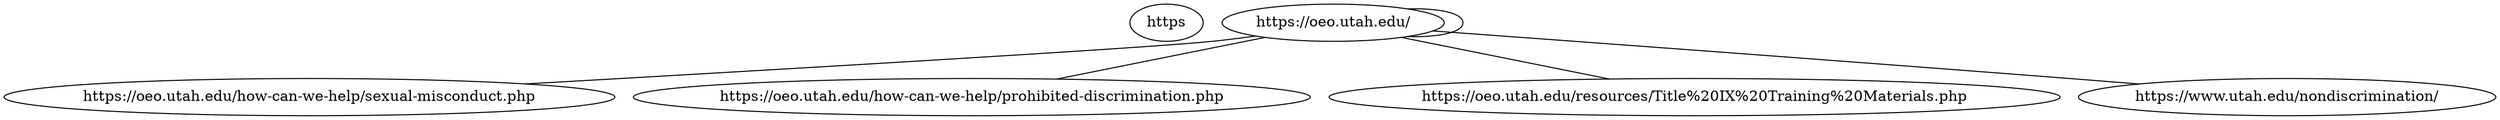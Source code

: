 graph  {
https [child_link="['https://oeo.utah.edu/', 'https://oeo.utah.edu/how-can-we-help/sexual-misconduct.php', 'https://oeo.utah.edu/how-can-we-help/prohibited-discrimination.php', 'https://oeo.utah.edu/resources/Title%20IX%20Training%20Materials.php', 'https://oeo.utah.edu/how-can-we-help/sexual-misconduct.php', 'https://oeo.utah.edu/how-can-we-help/prohibited-discrimination.php', 'https://oeo.utah.edu/resources/Title%20IX%20Training%20Materials.php', 'https://oeo.utah.edu/how-can-we-help/sexual-misconduct.php', 'https://oeo.utah.edu/how-can-we-help/prohibited-discrimination.php', 'https://www.utah.edu/nondiscrimination/']", data="b'\nOffice of Equal Opportunity & Affirmative Action - The University of Utah\nSkip to content\nSearch Site:\nPowered by\nSearch Campus:\nPowered by\nSearch Campus\nUniversity of Utah COVID-19 Updates\nThe University of Utah\nOffice of Equal Opportunity, Affirmative Action, and Title IX\nOur Staff\nHow can we help?\nSexual Misconduct\nProhibited Discrimination\nPregnancy and Pregnancy-Related Accommodations\nVeterans Services\nAffirmative Action\nSafety of Minors in University Programs\nResources\nForms\nRequest Training\nTraining Videos\nPolicies\nRequired Labor Posters\nState and Federal Agency Resources\nCampus Resources\nTitle IX Training Materials\nFAQ\nFAQ\nOEO/AA Investigation & Adjudication Process\nAbout\nSearchReveal Menu\nReveal Menu\nMain Navigation\nMain Menu\nHome\nOur Staff\nHow can we help?\nSexual Misconduct\nProhibited Discrimination\nDisability Access\nPregnancy and Pregnancy-Related Accommodations\nVeterans Services\nAffirmative Action\nSafety of Minors in University Programs\nResources\nForms\nRequest Training\nTraining Videos\nPolicies\nRequired Labor Posters\nState and Federal Agency Resources\nCampus Resources\nTitle IX Training Materials\nFAQ\nFAQ\nOEO/AA Investigation & Adjudication Process\nAbout\nQuick Links\nSubmit a Report\nSexual Misconduct\nProhibited Discrimination\nDisability Access\nService Animals FAQ\nReport Discrimination, Harassment or Sexual Misconduct\nSUBMIT A REPORT\nOur Mission\nThe Office of Equal Opportunity And Affirmative Action (OEO/AA) is dedicated to providing\na fair and equitable environment for\xc2\xa0all to pursue their academic and professional\nendeavors and to equally access University programs.\nCOVID-19 UPDATE\nThe Office of Equal Opportunity/Title IX (OEO/AA) office is open for business; however,\ndue to the\xc2\xa0university\xe2\x80\x99s commitment to slow the spread of the Coronavirus and contribute\nto the health and well-being of our community, OEO/AA staff are telecommuting until\nfurther notice.\nOur website contains a wealth of information about the policies and processes for\naddressing discrimination, harassment, and sexual misconduct.\xc2\xa0 In addition, you may\nsubmit an Online Report.\nYou may reach us at (801) 581-8365 or\xc2\xa0oeo@utah.edu\nThank you for your patience, support, and understanding during this evolving situation.\nSexual Misconduct\nLearn more\nProhibited Discrimination\nLearn More\nDisability Access\nLearn More\nTraining\nBrowse Courses\nService Animals on Campus\nFrequently Asked Questions\nForms\nOEO/AA provides disability, religious, and pregnancy accommodation forms.\nSee all forms\xc2\xa0 >\nOffice of Equal Opportunity,\xc2\xa0 Affirmative Action, and Title IX\n383 South University Street, Level 1 OEO SuiteSalt Lake City, UT 84112801-581-8365\nStay in Touch\nFind Us\nContact Us\nWebmaster\nQuick Links\nA-Z Index\nCampus Directory\nCampus Map\nShuttle Tracker\nCIS\nUMail\n@ The U\n\xc2\xa9 2023 The University of Utah\nIndigenous Land Acknowledgment\nNondiscrimination & Accessibility\nDisclaimer\nPrivacy\nCredits & Attributions\nMedia Contacts\nFacebook\nInstagram\nYoutube\nLast Updated: 6/7/23'"];
https [child_link="['https://oeo.utah.edu/', 'https://oeo.utah.edu/how-can-we-help/sexual-misconduct.php', 'https://oeo.utah.edu/how-can-we-help/prohibited-discrimination.php', 'https://oeo.utah.edu/resources/Title%20IX%20Training%20Materials.php', 'https://oeo.utah.edu/how-can-we-help/sexual-misconduct.php', 'https://oeo.utah.edu/how-can-we-help/prohibited-discrimination.php', 'https://oeo.utah.edu/resources/Title%20IX%20Training%20Materials.php', 'https://oeo.utah.edu/how-can-we-help/sexual-misconduct.php', 'https://oeo.utah.edu/how-can-we-help/prohibited-discrimination.php', 'https://oeo.utah.edu/how-can-we-help/title_ix_outreach_letter/Title%20IX%20Outreach%20Letter%202022.pdf', 'https://www.utah.edu/nondiscrimination/']", data="b'\nSexual Misconduct - Office of Equal Opportunity & Affirmative Action - The University of Utah\nSkip to content\nSearch Site:\nPowered by\nSearch Campus:\nPowered by\nSearch Campus\nUniversity of Utah COVID-19 Updates\nThe University of Utah\nOffice of Equal Opportunity, Affirmative Action, and Title IX\nOur Staff\nHow can we help?\nSexual Misconduct\nProhibited Discrimination\nPregnancy and Pregnancy-Related Accommodations\nVeterans Services\nAffirmative Action\nSafety of Minors in University Programs\nResources\nForms\nRequest Training\nTraining Videos\nPolicies\nRequired Labor Posters\nState and Federal Agency Resources\nCampus Resources\nTitle IX Training Materials\nFAQ\nFAQ\nOEO/AA Investigation & Adjudication Process\nAbout\nSearchReveal Menu\nReveal Menu\nMain Navigation\nMain Menu\nHome\nOur Staff\nHow can we help?\nSexual Misconduct\nProhibited Discrimination\nDisability Access\nPregnancy and Pregnancy-Related Accommodations\nVeterans Services\nAffirmative Action\nSafety of Minors in University Programs\nResources\nForms\nRequest Training\nTraining Videos\nPolicies\nRequired Labor Posters\nState and Federal Agency Resources\nCampus Resources\nTitle IX Training Materials\nFAQ\nFAQ\nOEO/AA Investigation & Adjudication Process\nAbout\nQuick Links\nSubmit a Report\nSexual Misconduct\nProhibited Discrimination\nDisability Access\nService Animals FAQ\nHome\nHow Can We Help?\ncurrent page: Sexual Misconduct\nTitle IX - Sexual Misconduct\nUniversity of Utah policy prohibits sex discrimination, which includes sexual misconduct.\nSexual Misconduct is the most egregious form of sex discrimination. Title IX of the\nEducation Amendments Act of 1972 is the comprehensive federal law that prohibits discrimination\non the basis of sex in any federally funded education program or activity.\nPolicies, procedures, and resources are in place to take immediate and appropriate\nsteps to remedy violations of University policy and the university will take steps\nto end or eliminate the hostile environment, prevent its recurrence and to remedy\nthe effects, as appropriate under each individual\xe2\x80\x99s circumstances.\nComplaints of sexual misconduct should be made directly to the Office of Equal Opportunity\nand Affirmative Action.\nPlease see the Title IX Coordinator Outreach letter to learn about your specific rights to seek out Supportive Measures and options for\naccountability through the OEO/AA process or through law enforcement.\nUNIVERSITY TITLE IX COORDINATOR\nSherrie Hayashi\noeo@utah.edu\n383 South University Street, Level 1 OEO SuiteSalt Lake City, UT 84112Phone: 801-581-8365Fax: 801-585-5746\nDefinitions\nSexual Misconduct\nAs defined by University Rule, R1-012: Discrimination Complaint Rule, Sexual Misconduct\nis a broad term used to encompass a range of behaviors including Sexual or Gender-Based\nHarassment, Intimate Partner Violence, Sexual Exploitation, Stalking, Nonconsensual\nSexual Contact, and Nonconsensual Sexual Penetration. Sexual Misconduct also includes\nthe crimes of dating violence, domestic violence, sexual assault and stalking as defined\nby state and federal law. Sexual Misconduct is a form of Sex Discrimination. The following\ndefinitions of prohibited conduct apply to University policies.\nSexual or Gender-Based Harassment\nAs defined by University Rule, R1-012, Discrimination Complaint Rule, Sexual Harassment\nmeans unwelcome sexual advances, requests for sexual favors and other verbal or physical\nconduct of a sexual nature or based on an individual\xe2\x80\x99s sex, sexual orientation, gender,\ngender identity, or gender expression when:\nSubmission to such conduct is made either explicitly or implicitly a term or condition\nof an individual\xe2\x80\x99s employment, education, living environment, health care or participation\nin a university program activity;\nSubmission to or rejection of such conduct by an individual is used as the basis for\nor a factor in decisions affecting that individual\xe2\x80\x99s employment, education, living\nenvironment, or participation in a university program or activity; or\nSuch conduct has the purpose or effect of interfering with an individual\xe2\x80\x99s employment\nor educational performance or creating an intimidating, hostile, or offensive environment\nfor that individual\xe2\x80\x99s employment, education, living environment, or participation\nin a university program or activity.\nConsent\nConsent means affirmative, unambiguous, and voluntary agreement. For a nonexhaustive\nlist of situations in which consent has not been given, see Utah Code Ann. 76-5-406.\nInterpersonal Partner Violence\nmeans actual or threatened physical violence, intimidation, or other forms of physical\nor sexual abuse that would cause a reasonable person to fear harm to self or others.\nFor this policy, \xe2\x80\x9cintimate relationship\xe2\x80\x9d means marriage, domestic partnership, engagement,\ncasual or serious romantic involvement, and dating, whether in a current or former\nrelationship. Intimate Partner Violence can occur between persons of any sex, sexual\norientation, gender, gender identity, or gender expression, and it can occur in any\ntype of intimate relationship including monogamous, non-committed, and relationships\ninvolving more than two partners. Intimate Partner Violence can be a single act or\na pattern of behavior. Intimate Partner Violence is sometimes referred to as, and\nincludes behaviors that would be considered, dating violence, domestic violence, or\nrelationship abuse. Examples of Intimate Partner Violence include, but are not limited\nto, situations in which the following behaviors are directed toward a partner in a\ncurrent or former intimate relationship: hitting, kicking, strangling, or other violence;\nproperty damage; and threat of violence to one\xe2\x80\x99s self, one\xe2\x80\x99s partner, or the family\nmembers, friends, pets, or personal property of the partner. Intimate Partner Violence\nis a form of Sexual Misconduct.\nNonconsensual Sexual Contact\nmeans any physical contact with another person of a sexual nature without that person\xe2\x80\x99s\nConsent. The touching of a person\xe2\x80\x99s intimate parts (such as genitalia, groin, breast,\nbuttocks, mouth, or clothing covering same); touching a person with one\xe2\x80\x99s own intimate\nparts; or forcing a person to touch another\xe2\x80\x99s intimate parts would be violations of\nthis policy if they occur without Consent. Nonconsensual Sexual Contact is a form\nof Sexual Misconduct.\nNonconsensual Sexual Penetration\nmeans the sexual penetration of any bodily opening with any object or body part without\nConsent.\xc2\xa0This could be committed by force, threat, intimidation, or through exploitation of\nanother\xe2\x80\x99s mental or physical condition (such as lack of consciousness, incapacitation\ndue to drugs or alcohol, age, or disability) of which the Respondent was actually\naware or which a reasonable person in the Respondent\xe2\x80\x99s position should have been aware.\nNonconsensual Sexual Penetration is a form of Sexual Misconduct.\nSex Discrimination\nmeans treating someone differently, i.e., disadvantaging the person, on the basis\nof sex, sexual orientation, gender, gender identity, or gender expression when:\nsuch conduct adversely affects a term or condition of an individual\xe2\x80\x99s employment,\neducation, living environment, or participation in a University program or activity;\nor\na person\xe2\x80\x99s sex, sexual orientation, gender, gender identity or expression is used\nas the basis for or a factor in decisions affecting that individual\xe2\x80\x99s employment,\neducation, living environment, health care, or participation in a University program\nor activity.\nSexual Violence\nmeans any physical sexual act perpetrated against a person\xe2\x80\x99s will or where a person\nis incapable of giving consent (e.g., due to age or use of drugs or alcohol, or because\nan intellectual or other disability prevents the person from having the capacity to\ngive consent).\nStalking\nmeans engaging in a course of conduct directed at a specific person and based on that\xe2\x80\x99s\nperson\xe2\x80\x99s sex, sexual orientation, gender, gender identity, or gender expression, that\nwould cause a reasonable person to fear for the person\xe2\x80\x99s safety or the safety of others\nor suffer substantial emotional distress. Stalking is a form of Sexual Misconduct.\nThe Free and Open Discussion\nDiscussion of issues or theories relating to sexuality or gender in an academic or\nprofessional setting, when appropriate to subject matter, will be presumed not to\nconstitute sexual harassment even if it offends or embarrasses an individual unless\nother factors are involved. Such factors include targeting the discussion to an individual\nor carrying out the discussion in terms that are both patently unnecessary and gratuitously\noffensive.\nMandatory Reporting\nUnder university policy, most University employees\xc2\xa0are required to report situations\ninvolving sexual misconduct and discrimination to the Office of Equal Opportunity\nand Affirmative Action (OEO/AA)\nSome situations may be very personal; we respect your privacy and will protect it\nin accordance with University of Utah policy and FERPA. Although information about\nthe situation may be reported to the OEO/AA, you have the right to choose to whom\nyou speak, what you say, when you say it and what resources you use. If you prefer\nto speak first with a confidential resource (confidential resources are not required\nto report information to the OEO/AA, you may contact one of the groups below.\nInformation provided to OEO/AA is considered private information and will only be shared with other appropriate university personnel on\na very strict need-to-know basis.\nConfidential Resources\nVictim Survivor Advocates\n(801) 581-7779\nUniversity Counseling Center\n(801) 581-6826\nWomen\xe2\x80\x99s Resource Center\n(801) 581-8030\nOther Resources\nCAMPUS RESOURCES\nA collection of sites and areas containing additional information\nLEARN MORE\nSAFEU\nInformation about Sexual Assault\xc2\xa0Awareness & Response Support\nVISIT SAFEU\nOffice of Equal Opportunity,\xc2\xa0 Affirmative Action, and Title IX\n383 South University Street, Level 1 OEO SuiteSalt Lake City, UT 84112801-581-8365\nStay in Touch\nFind Us\nContact Us\nWebmaster\nQuick Links\nA-Z Index\nCampus Directory\nCampus Map\nShuttle Tracker\nCIS\nUMail\n@ The U\n\xc2\xa9 2023 The University of Utah\nIndigenous Land Acknowledgment\nNondiscrimination & Accessibility\nDisclaimer\nPrivacy\nCredits & Attributions\nMedia Contacts\nFacebook\nInstagram\nYoutube\nLast Updated: 9/7/23'"];
https [child_link="['https://oeo.utah.edu/', 'https://oeo.utah.edu/how-can-we-help/sexual-misconduct.php', 'https://oeo.utah.edu/how-can-we-help/prohibited-discrimination.php', 'https://oeo.utah.edu/resources/Title%20IX%20Training%20Materials.php', 'https://oeo.utah.edu/how-can-we-help/sexual-misconduct.php', 'https://oeo.utah.edu/how-can-we-help/prohibited-discrimination.php', 'https://oeo.utah.edu/resources/Title%20IX%20Training%20Materials.php', 'https://oeo.utah.edu/how-can-we-help/sexual-misconduct.php', 'https://oeo.utah.edu/how-can-we-help/prohibited-discrimination.php', 'https://www.utah.edu/nondiscrimination/']", data="b'\nProhibited Discrimination - Office of Equal Opportunity & Affirmative Action - The University of Utah\nSkip to content\nSearch Site:\nPowered by\nSearch Campus:\nPowered by\nSearch Campus\nUniversity of Utah COVID-19 Updates\nThe University of Utah\nOffice of Equal Opportunity, Affirmative Action, and Title IX\nOur Staff\nHow can we help?\nSexual Misconduct\nProhibited Discrimination\nPregnancy and Pregnancy-Related Accommodations\nVeterans Services\nAffirmative Action\nSafety of Minors in University Programs\nResources\nForms\nRequest Training\nTraining Videos\nPolicies\nRequired Labor Posters\nState and Federal Agency Resources\nCampus Resources\nTitle IX Training Materials\nFAQ\nFAQ\nOEO/AA Investigation & Adjudication Process\nAbout\nSearchReveal Menu\nReveal Menu\nMain Navigation\nMain Menu\nHome\nOur Staff\nHow can we help?\nSexual Misconduct\nProhibited Discrimination\nDisability Access\nPregnancy and Pregnancy-Related Accommodations\nVeterans Services\nAffirmative Action\nSafety of Minors in University Programs\nResources\nForms\nRequest Training\nTraining Videos\nPolicies\nRequired Labor Posters\nState and Federal Agency Resources\nCampus Resources\nTitle IX Training Materials\nFAQ\nFAQ\nOEO/AA Investigation & Adjudication Process\nAbout\nQuick Links\nSubmit a Report\nSexual Misconduct\nProhibited Discrimination\nDisability Access\nService Animals FAQ\nHome\nHow Can We Help?\nCurrent Page: Prohibited Discrimination\nProhibited Discrimination\nDiscrimination is partiality or bias in the treatment of a person or group that is\nunfair or violates law or policy. Treating someone differently based on a protected class\xc2\xa0violates University policy. A protected class is a group of people protected against\ndiscrimination by University policy or by state and federal law.\nProtected Classes\nicon\xc2\xa0Color\xc2\xa0icon\xc2\xa0Raceicon\xc2\xa0Ethnicityicon\xc2\xa0National Originicon\xc2\xa0Ageicon\xc2\xa0Religionicon\xc2\xa0Disabilityicon\xc2\xa0Veteran Statusicon\xc2\xa0Pregnancy\xc2\xa0icon\xc2\xa0Sexicon\xc2\xa0Sexual Orientationicon\xc2\xa0Gender Identityicon\xc2\xa0Gender Expressionicon\xc2\xa0Genetic Information\nNot all discrimination violates law or policy. One can be subject to unfair treatment\nthat does not violate University policy or state or federal law. An example would\nbe being treated unfairly because someone doesn\xe2\x80\x99t like you or because of your political\naffiliations.\nDiscriminatory Harassment\nWhat is Discriminatory Harassment?\nThe University\xe2\x80\x99s nondiscrimination policy applies broadly to students, employees,\nand visitors. Hostile environment is a commonly used term but from a legal and policy\nperspective, a hostile environment is a form of discriminatory harassment.\nHarassment means unwelcome or offensive conduct which has the purpose or effect of\ninterfering with an individuals\xe2\x80\x99 work or academic environment or creating an intimidating\nhostile, offensive or otherwise working or learning environment based upon a person\xe2\x80\x99s\nrace, color, sex, national origin, age, disability, religion, sexual orientation,\ngender identity, gender expression, or protected veteran\xe2\x80\x99s status. The University\xe2\x80\x99s\nOffice of Equal Opportunity and Affirmative Action (OEO/AA) is responsible for the\nUniversity\xe2\x80\x99s nondiscrimination policies.\nMany people have heard the term \xe2\x80\x9chostile environment\xe2\x80\x9d in the context of sexual harassment\nbut a \xe2\x80\x9chostile environment\xe2\x80\x9d can also include harassment because of race, color, national\norigin, age, disability, sexual orientation, gender identity, gender expression and\nprotected veteran\xe2\x80\x99s status. For harassment not related to discrimination, contact\nHuman Resources.\nWhat constitutes a hostile environment? What are the range of scenarios that people\nmight experience?\nA hostile environment can be created in many ways. Verbal comments, text messages,\npictures, graphics, graffiti and physical conduct can create a hostile environment.\nThis might look like racial slurs, comments about a person\xe2\x80\x99s national origin, or behavior\nor words that mock, demean, put down, disparage, threaten or ridicule others based\nupon race, color, sex, national origin, age, disability, religion, sexual orientation,\ngender identity/expression and protected veteran\xe2\x80\x99s status.\nAn isolated statement, even if rude and offensive, generally does not constitute a\nhostile environment. Occasional insensitive and off-hand comments, even if inappropriate\nor unprofessional, will generally not create a hostile environment. The focus is whether\nthe behavior, as a whole, affecting a person\xe2\x80\x99s education or working environment. In order to interfere with a person\xe2\x80\x99s work or educational environment, generally\nthe conduct must be severe, recurring and pervasive so that it interferes with your\nability to fulfill your work and academic pursuits.\nAlthough an occasional comment may not constitute a violation of the University\xe2\x80\x99s\nnondiscrimination policy, other provisions of University policy governing student\nand employee conduct may apply. It is important to mention that the University, in\nterms of student, visitor, and employee conduct, has an interest in preventing discrimination\nand harassment. For example, if a department has an employee who tells an inappropriate\njoke then other employees begin to participate in similar types of comments, believing\nthat such behavior is condoned, the workplace can then develop into a hostile environment\nfor those that find such conduct unwelcome and offensive.\nIf someone feels like they are experiencing a hostile environment, what options are\nopen to them to deal with the situation?\nThe first step is to tell the individual that their comments are unwelcome and unwanted.\nSometimes this may be difficult but once you have made it clear that their comments\nare not welcome, the individual has clearly been notified that you find their behavior\nunwelcome and offensive. Once the individual clearly understands the behavior isn\xe2\x80\x99t\nwelcome yet continues to engage in similar behavior, disciplinary action may be appropriate.\nThere are many options on the University campus that can assist you in addressing\nthe unwanted and unwelcome behavior. The Office of the Dean of Students, Human Resources, and the Office of Equal Opportunity are all avenues that can assist you in addressing\nthe unwelcome behavior.\nHow are issues like these handled to protect the person dealing with hostility while\nalso being fair to the Respondent?\nThe Office of Equal Opportunity is neutral and impartial whose purpose in an investigation\nis to determine the facts. Both parties are provided an opportunity to provide their\nside of the story. Obtaining both the perspective of the person dealing with the hostility\nas well as the person alleged to have engaged in the behavior is important in terms\nof treating both parties fairly. Although both parties are given an opportunity to\nprovide their side of the story, it is important to remember that it doesn\xe2\x80\x99t matter\nwhether the behavior was intended to hurt the other individual. An investigation by\nthe Office of Equal Opportunity would look at whether a reasonable person would take\noffense to the unwanted or unwelcome behavior.\nRETALIATION\nUniversity policy prohibits retaliation against an individual for having made a complaint,\ntestified, assisted, or participated in any manner in an investigation, hearing, or\nproceeding under the University\xe2\x80\x99s nondiscrimination policies or for interfering with\nthe rights of individuals under the University\xe2\x80\x99s nondiscrimination policies.\nExamples of retaliation include:\ndemoting, disciplining, or harassing an employee because the employee files or reports\ndiscrimination or sexual misconduct to OEO/AA\ninterfering with witnesses or others who may be interviewed as part of an investigation\ngiving a lower grade because a student does not accede to sexual advances\nIf you believe you have experienced discriminatory conduct, including sexual misconduct,\nor retaliation, you may file a\xc2\xa0complaint\xc2\xa0with our office.\nOffice of Equal Opportunity,\xc2\xa0 Affirmative Action, and Title IX\n383 South University Street, Level 1 OEO SuiteSalt Lake City, UT 84112801-581-8365\nStay in Touch\nFind Us\nContact Us\nWebmaster\nQuick Links\nA-Z Index\nCampus Directory\nCampus Map\nShuttle Tracker\nCIS\nUMail\n@ The U\n\xc2\xa9 2023 The University of Utah\nIndigenous Land Acknowledgment\nNondiscrimination & Accessibility\nDisclaimer\nPrivacy\nCredits & Attributions\nMedia Contacts\nFacebook\nInstagram\nYoutube\nLast Updated: 4/19/23'"];
https [child_link="['https://oeo.utah.edu/', 'https://oeo.utah.edu/how-can-we-help/sexual-misconduct.php', 'https://oeo.utah.edu/how-can-we-help/prohibited-discrimination.php', 'https://oeo.utah.edu/resources/Title%20IX%20Training%20Materials.php', 'https://oeo.utah.edu/how-can-we-help/sexual-misconduct.php', 'https://oeo.utah.edu/how-can-we-help/prohibited-discrimination.php', 'https://oeo.utah.edu/resources/Title%20IX%20Training%20Materials.php', 'https://oeo.utah.edu/how-can-we-help/sexual-misconduct.php', 'https://oeo.utah.edu/how-can-we-help/prohibited-discrimination.php', 'https://oeo.utah.edu/_resources/documents/NASPA%20%20%20Track%201%20%20Title%20IX%20Coordinators.pdf', 'https://oeo.utah.edu/_resources/documents/NASPA%20%20Track%202%20%20Title%20IX%20Decision%20makers%20and%20Student%20Conduct%20Administrators.pdf', 'https://oeo.utah.edu/resources/oeoaa-appeals-training/OEOAA%20Appeals%20Training%202022.pdf', 'https://oeo.utah.edu/resources/trainings/training_for_decision_makers/Title%20IX%20Hearings%20and%20Appeals%20for%20Decision-makers.pdf', 'https://oeo.utah.edu/resources/trainings/training_for_decision_makers/Title%20IX%20Overview.pdf', 'https://oeo.utah.edu/resources/trainings/training_for_title_ix_coordinators_and_investigators/Title%20IX%20Investigations.pdf', 'https://oeo.utah.edu/resources/trainings/training_for_title_ix_coordinators_and_investigators/Title%20IX%20Coordinator%20Training_MOUs.pdf', 'https://oeo.utah.edu/resources/trainings/training_for_title_ix_coordinators_and_investigators/Title%20IX%20Overview.pdf', 'https://oeo.utah.edu/resources/trainings/training_for_title_ix_coordinators_and_investigators/Title%20IX%20Hearings%20and%20Appeals%20for%20Decision-makers.pdf', 'https://oeo.utah.edu/resources/trainings/training_for_title_ix_coordinators_and_investigators/Title%20IX%20Coordinator%20Training_Pregnancy%20or%20Pregnancy-Related%20Conditions.pdf', 'https://www.utah.edu/nondiscrimination/']", data="b'\nTitle IX Training Materials - Office of Equal Opportunity & Affirmative Action - The University of Utah\nSkip to content\nSearch Site:\nPowered by\nSearch Campus:\nPowered by\nSearch Campus\nUniversity of Utah COVID-19 Updates\nThe University of Utah\nOffice of Equal Opportunity, Affirmative Action, and Title IX\nOur Staff\nHow can we help?\nSexual Misconduct\nProhibited Discrimination\nPregnancy and Pregnancy-Related Accommodations\nVeterans Services\nAffirmative Action\nSafety of Minors in University Programs\nResources\nForms\nRequest Training\nTraining Videos\nPolicies\nRequired Labor Posters\nState and Federal Agency Resources\nCampus Resources\nTitle IX Training Materials\nFAQ\nFAQ\nOEO/AA Investigation & Adjudication Process\nAbout\nSearchReveal Menu\nReveal Menu\nMain Navigation\nMain Menu\nHome\nOur Staff\nHow can we help?\nSexual Misconduct\nProhibited Discrimination\nDisability Access\nPregnancy and Pregnancy-Related Accommodations\nVeterans Services\nAffirmative Action\nSafety of Minors in University Programs\nResources\nForms\nRequest Training\nTraining Videos\nPolicies\nRequired Labor Posters\nState and Federal Agency Resources\nCampus Resources\nTitle IX Training Materials\nFAQ\nFAQ\nOEO/AA Investigation & Adjudication Process\nAbout\nQuick Links\nSubmit a Report\nSexual Misconduct\nProhibited Discrimination\nDisability Access\nService Animals FAQ\nHome\nResources\ncurrent page: Title IX Training Materials\nTitle IX Training Materials\nPosting of Title IX Training Materials:\nConsistent with Department of Education Title IX regulatory requirements, the following\ntraining materials are being made available for inspection.\xc2\xa0 The materials below have\nbeen used to train Title IX Coordinators, investigators, decision-makers, and any\nperson who facilitates an informal resolution process for training completed on or\nafter August 14, 2020. \xc2\xa0In some instances the Office of Equal Opportunity is\xc2\xa0providing\nmaterial from training prior to August 14, 2020, where the material is available and\nthe holder of the copyright provided permission to post the material for\xc2\xa0inspection.\nMaterials presented may copyrighted by author(s). Materials are not to be downloaded,\nshared, or used for purposes other than review under than purposed listed in Section\n106.45(b)(1)(iii) & \xc2\xa7 106.45(b)(10)(i)(D) of Title IX, Education Amendments Act.\nNASPA:\xc2\xa0 Track 1:\xc2\xa0 Title IX Coordinators\nNASPA:\xc2\xa0 Track 2:\xc2\xa0 Title IX Decision-makers and Student Conduct Administrators\nNAPSA: Facilitating Fair and Effective Informal Resolution Processes\nUniversity of Utah Hearing Training for Committee Members\nPolicy 1-012 Appeals Training\nNo Contact Orders\nTraining for Decision-Makers:\nReport Writing and Analysis\nTitle IX Hearings and Appeals for Decision-Makers\nTitle IX Overview\nHearing Committee Training\nHearing Training for Committee\nHearing Committee and University Appointed Advisory Training\nHearing Update (2022)\nTraining for Title IX Coordinators and Investigators:\nCampus Climate Surveys\nEmployee Reporting and Training Requirements\nFormal Complaints Jurisdiction and Associated Procedures\nImplicit Bias Training\nReport Writing and Analysis\nSupportive Measures\nTitle IX Investigations\nTitle IX and MOUs\nTitle IX Overview\nTitle IX Hearings and Appeals for Decision-Makers\nTitle IX Coordinator Training: Pregnancy or Pregnancy-Related Conditions\nOffice of Equal Opportunity,\xc2\xa0 Affirmative Action, and Title IX\n383 South University Street, Level 1 OEO SuiteSalt Lake City, UT 84112801-581-8365\nStay in Touch\nFind Us\nContact Us\nWebmaster\nQuick Links\nA-Z Index\nCampus Directory\nCampus Map\nShuttle Tracker\nCIS\nUMail\n@ The U\n\xc2\xa9 2023 The University of Utah\nIndigenous Land Acknowledgment\nNondiscrimination & Accessibility\nDisclaimer\nPrivacy\nCredits & Attributions\nMedia Contacts\nFacebook\nInstagram\nYoutube\nLast Updated: 9/19/23'"];
https [child_link="['https://regulations.utah.edu/general/1-012.php', 'https://regulations.utah.edu/general/1-011.php', 'http://www.laborcommission.utah.gov', 'http://www.dol.gov/elaws/vets/userra/ee_disc.asp', 'http://www.laborcommission.utah.gov', 'https://portal.hud.gov/hudportal/HUD?src=/topics/housing_discrimination', 'https://www.utah.edu/nondiscrimination/']", data="b\"\nNondiscrimination Statement - The University of Utah\nSkip to content\nSearch Site:\nPowered by\nSearch Campus:\nPowered by\nSearch Campus\nUniversity of Utah COVID-19 Updates\nThe University of Utah\nMain Title\nSub Title\nApply\nApply\nOffice of Admissions\nProspective Students\nRequest information\nCampus Tours\nEvents\nUndergraduate\nGraduate\nInternational Students\nAsia Campus\nNew Students\nFreshman\nConfirm/Deposit\nFinancial Aid & Scholarships\nNew Student Orientation\nRegistrar\nHousing\nAcademic Calendar\nStudent Life\nStudent Affairs\nHousing\nThe MUSS\nThe Union\nStudent Life Center\nStudent Leadership & Involvement\nSafeU\nU Career Success\nAcademics\nAcademic Resources\nCatalogs, Schedules & Calendar\nColleges & Departments\nMajors\nGraduate School\nStudent Success\nLibraries\nGlobal U\nResearch\nArts\nThe Arts on Campus\nUpcoming Events\nAcademic Programs\nProfessional Arts\nYouth Arts\nU of U Health\nEducation\nResearch\nPatient Care\nAthletics\nUtah Athletics\nBuy Tickets\nSchedule\nCrimson Club\nShop Utah Gear\nDonate\nSearchReveal Menu\nReveal Menu\nMain Navigation\nMain Menu\nHome\nApply\nApply\nOffice of Admissions\nProspective Students\nRequest information\nCampus Tours\nEvents\nUndergraduate\nGraduate\nInternational Students\nAsia Campus\nNew Students\nFreshman\nConfirm/Deposit\nFinancial Aid & Scholarships\nNew Student Orientation\nRegistrar\nHousing\nAcademic Calendar\nStudent Life\nStudent Affairs\nHousing\nThe MUSS\nThe Union\nStudent Life Center\nStudent Leadership & Involvement\nSafeU\nU Career Success\nAcademics\nAcademic Resources\nCatalogs, Schedules & Calendar\nColleges & Departments\nMajors\nGraduate School\nStudent Success\nLibraries\nGlobal U\nResearch\nArts\nThe Arts on Campus\nUpcoming Events\nAcademic Programs\nProfessional Arts\nYouth Arts\nU of U Health\nEducation\nResearch\nPatient Care\nAthletics\nUtah Athletics\nBuy Tickets\nSchedule\nCrimson Club\nShop Utah Gear\nDonate\nU of U Health\nEducation\nResearch\nPatient Care\nU Quick Links\nA-Z Index\nCampus Directory\nCampus Map\nShuttle Tracker\nCIS\nUMail\n@ The U\nAccessibility\nApply\nVisit\nGive\nHome\nCurrent Page: Nondiscrimination Statement\nNondiscrimination & Accessibility Statement\nThe University of Utah does not discriminate on the basis of race, ethnicity, color,\nreligion, national origin, sex, pregnancy, pregnancy-related conditions, age, disability,\nsexual orientation, gender identity, gender expression, genetic information or protected\nveteran\xe2\x80\x99s status, in employment, treatment, admission, access to educational programs\nand activities, or other University benefits or services.\nThe University does not discriminate on the basis of sex in the education program\nor activity that it operates, as required by Title IX and 34 CFR part 106.\xc2\xa0 The requirement\nnot to discriminate in education programs or activities extends to admission and employment.\nInquiries about the application of Title IX and its regulations may be referred to\nthe Title IX Coordinator, to the Department of Education, Office for Civil Rights,\nor both.\nAdditionally, the University endeavors to provide reasonable accommodations and to\nensure equal access to qualified persons with disabilities. Click here to request a reasonable accommodation.\nWhere discrimination is found to have occurred, the University will take reasonable\nsteps to investigate the matter, stop the harassment, prevent its recurrence and remedy\nits effects.\nIf you or someone you know has experienced discrimination, sexual misconduct including\nsexual harassment, or disability discrimination, we encourage you to report it to\nthe University's designated and authorized Title IX/ADA/Section 504 Coordinator in\nthe Office of Equal Opportunity and Affirmative Action:\nSherrie Hayashi, DirectorTitle IX/ADA/Section 504 CoordinatorOffice of Equal Opportunity and Affirmative Action (OEO/AA)201 South Presidents Circle, Rm.135\xc2\xa0Salt Lake City, UT, 84112801-581-8365\xc2\xa0801-585-5746 (fax)oeo@utah.eduwww.oeo.utah.eduOnline reports may be submitted at oeo.utah.edu\nNOTICE OF FILING OPTIONS\nTo file a formal complaint of discrimination, sexual misconduct (including sexual\nharassment or violence), or retaliation, under University of Utah Non-Discrimination\nPolicy, contact the OEO/AA.\xc2\xa0 \xc2\xa0A formal complaint may be filed with the OEO/AA in person,\nby mail, or by electronic mail.\nTimelines:\nA Formal Complaint of Sex or Gender-Based Harassment within the scope of Title IX\nis timely if at the time of filing a Formal Complaint, the Complainant is participating\nin or attempting to participate in a University Program.\nA Formal Complaint alleging any other type of Sexual Misconduct, or other type of\nDiscrimination is timely if filed within 180 calendar days of the last alleged discriminatory\nact.\nA Formal Complaint of Retaliation is timey filed if filed within 180 days of the last\nalleged retaliatory act.\nA Formal Complaint not filed within the appropriate time period above will be dismissed\nas untimely filed; however, at the Director's discretion and for good cause, the complaint\nmay be accepted as if filed within the appropriate time period.\nUniversity of UtahOffice of Equal Opportunity & Affirmative Action (OEO/AA)201 S. Presidents Circle, Room 135Salt Lake City, UT\xc2\xa0 84112Telephone: 801-581-8365Fax: 801-585-5746oeo@utah.eduwww.oeo.utah.eduOnline reports may be submitted at oeo.utah.edu\nFor specific information related to University Policy, please see:\nregulations.utah.edu/general/1-012.phpregulations.utah.edu/general/1-011.php\nEXTERNAL AGENCIES:\xc2\xa0 Filing a complaint with the University of Utah\xe2\x80\x99s Title IX/504/ADA Coordinator (or\ndesignee) does not prevent\xc2\xa0an individual from filing a complaint with an appropriate\nregulatory agency. To file a complaint regarding discrimination, including sexual\nharassment, or retaliation with a regulatory state or federal agency, please see the\nagency information below.\xc2\xa0 For information about the time frames in which complaints\nmust be filed, please contact the relevant agency.\nEducation: Complaints regarding: Title VI of the Civil Rights Act of 1964, Title IX of the Education\nAmendments of 1972, Section 504 of the Rehabilitation Act of 1973, Title II of the\nAmericans with Disabilities Act, Age Discrimination Act of 1975.\nUnited States Department of EducationOffice for Civil Rights\xe2\x80\x93 Region VIIICesar E. Chavez Memorial Building1244 Speer Boulevard, Suite 310Denver, Colorado 80204-3582Telephone: 303-844-5695FAX: 303-844-4303\nOnline complaint portal: http://www2.ed.gov/about/offices/list/ocr/docs/howto.htmlwww2.ed.gov/about/offices/list/ocr/index.html\nEmployment:State Agency:\xc2\xa0 Individual complaints regarding: Utah Anti-Discrimination Act of 1965,\nTitle VII of the Civil Rights Act of 1964, as amended, Age Discrimination in Employment\nAct of 1967, as amended, and the Americans with Disabilities Act of 1990.\xc2\xa0Utah Anti-Discrimination and Labor Division (UALD)160 East 300 South, 3rd floorP.O. Box 146630Salt Lake City, Utah 84114-6630Telephone: 801-530-6801www.laborcommission.utah.gov\nFederal Agencies:Complaints regarding: Title VII of the Civil Rights Act of 1964, The Pregnancy Discrimination\nAct, Age Discrimination in Employment Act of 1967, as amended (ADEA), Equal Pay Act\nof 1963, Title I of the Americans with Disabilities Act Amendments Act of 2008, Sections\n501 and 505 of the Rehabilitation Act of 1973 and Section 102 and 103 of the Civil\nRights Act of 1991, the Genetic Information Nondiscrimination Act of 2008 (GINA)\xc2\xa0Equal Employment Opportunity CommissionPhoenix District Office3300 North Central Avenue, Suite 690Phoenix, AZ 85012Telephone: 1-800-669-4000TTY:\xc2\xa0 1-800-669-6820Fax: 602-640-5071www.eeoc.gov\xc2\xa0U.S. Department of LaborOffice of Federal Contract Compliance Programs (OFCCP)Denver District Office1244 Speer Blvd, Suite 540Denver, CO 80204Phone 720-264-3200Fax:\xc2\xa0 720-264-3211https://www.dol.gov/ofccp/index.htm\xc2\xa0Executive Order 11246 (Equal Employment and Affirmative Action)Americans with Disability Act Amendments Act, of 2008Section 503 of the Rehabilitation Act of 197338 USC 4212 \xe2\x80\x93 The Vietnam Era Veterans\xe2\x80\x99 Readjustment Assistance Act of 1974Uniformed Service Employment and Re-employment Rights Act (USERRA)Online complaint portal:www.dol.gov/elaws/vets/userra/ee_disc.asp\xc2\xa0Veteran\xe2\x80\x99s Employment and Training Service140 East 300 South, Room 209Salt Lake City, UT 84111Telephone: 801-526-0950jobs.utah.gov/jobseeker/veterans/employtrain.html\nHousing (Residents of dorms and family student housing)State Agency:\xc2\xa0 Complaints regarding: Utah Fair Housing Act of 1993, as amended.\nUtah Anti-Discrimination and Labor Division (UALD)160 East 300 South, 3rd floorSalt Lake City, Utah 84114-6630Telephone: 801-530-6801www.laborcommission.utah.gov\xc2\xa0Federal Agency:\xc2\xa0 U.S. Department of Housing and Urban Development (\xe2\x80\x9cHUD\xe2\x80\x9d) Complaints\nregarding: Title VI of the Civil Rights Act of 1964, as amended, Title VIII of the\nCivil Rights Act of 1968 (Fair Housing Act), Section 504 of the Rehabilitation Action\nof 1973, as amended, Title II of the Americans with Disabilities Act of 1990, Age\nDiscrimination Act of 1975, Title IX of the Education Amendments Act, and Architectural\nBarriers Act of 1968.\xc2\xa0U.S. Department of Housing & Urban Development (HUD)1670 Broadway, 25th floorDenver, Colorado 80202-4801Telephone: (303)672-5440Fax: (303)672-5004Online complaint portal: https://portal.hud.gov/hudportal/HUD?src=/topics/housing_discrimination\xc2\xa0Health care, human services, and health insurance plans (Patients and Participants):\xc2\xa0 Complaints regarding: Title VI of the Civil Rights Act of 1964, Section 504 of the\nRehabilitation Act of 1973, as amended, the Age Discrimination Act of 1975, Title\nII of the Americans with Disabilities Act (ADA), and the Community Service Assurance\nprovisions of the Hill-Burton Act\xc2\xa0U.S. Department of Health & Human ServicesOffice for Civil Rights, DHHS \xe2\x80\x93 Region VIII1961 Stout Street Room 08-148Denver, CO 80294Customer Response Center 1-800-368-1019TDD:\xc2\xa0 1-800-537-7697Email: Ocrmail@hhs.govOnline complaint portal: https://ocrportal.hhs.gov/ocr/smartscreen/main.jsfWebsite: www.hhs.gov/ocrCampus Accessibility Website:\xc2\xa0https://accessibility.utah.edu\nThe University of Utah\n201 Presidents Circle Salt Lake City, UT 84112 801.581.7200\nResources\nFuture Students\nStudents\nParents & Families\nFaculty\nStaff\nVisitors\nAlumni\nACCESSIBILITY\nInitiatives\nResearch\nEquity, Diversity & Inclusion\nSustainability\nEmployment\nU Leadership\nUniversity Safety\nAbout the U\nInformation\nOffice of the President\nGive to the U\nMedia Contacts\nUte Proud\nCampus Events\nCommunity\nContact - Feedback\nQuick Links\nA-Z Index\nCampus Directory\nCampus Map\nShuttle Tracker\nCIS\nUMail\n@ The U\n\xc2\xa9 2023 The University of Utah\nIndigenous Land Acknowledgment\nNondiscrimination & Accessibility\nDisclaimer\nPrivacy\nCredits & Attributions\nMedia Contacts\nFacebook\nInstagram\nYoutube\nLast Updated: 7/7/22\""];
"https://oeo.utah.edu/" -- "https://oeo.utah.edu/";
"https://oeo.utah.edu/" -- "https://oeo.utah.edu/how-can-we-help/sexual-misconduct.php";
"https://oeo.utah.edu/" -- "https://oeo.utah.edu/how-can-we-help/prohibited-discrimination.php";
"https://oeo.utah.edu/" -- "https://oeo.utah.edu/resources/Title%20IX%20Training%20Materials.php";
"https://oeo.utah.edu/" -- "https://www.utah.edu/nondiscrimination/";
}
